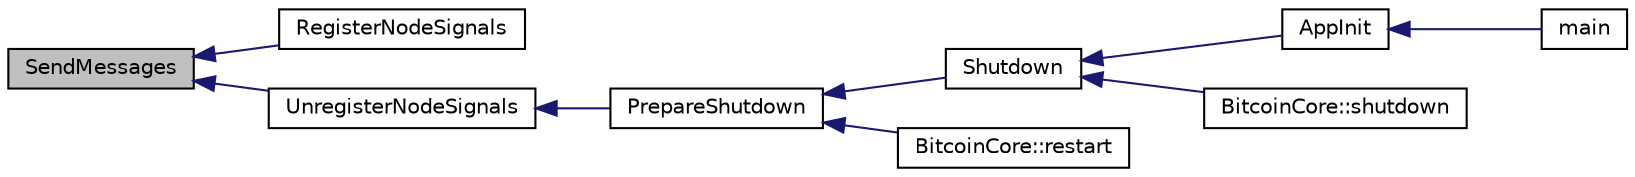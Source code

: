 digraph "SendMessages"
{
  edge [fontname="Helvetica",fontsize="10",labelfontname="Helvetica",labelfontsize="10"];
  node [fontname="Helvetica",fontsize="10",shape=record];
  rankdir="LR";
  Node1475 [label="SendMessages",height=0.2,width=0.4,color="black", fillcolor="grey75", style="filled", fontcolor="black"];
  Node1475 -> Node1476 [dir="back",color="midnightblue",fontsize="10",style="solid",fontname="Helvetica"];
  Node1476 [label="RegisterNodeSignals",height=0.2,width=0.4,color="black", fillcolor="white", style="filled",URL="$main_8h.html#ab02615ff65f91d69f8d786ec900baa8a",tooltip="Register with a network node to receive its signals. "];
  Node1475 -> Node1477 [dir="back",color="midnightblue",fontsize="10",style="solid",fontname="Helvetica"];
  Node1477 [label="UnregisterNodeSignals",height=0.2,width=0.4,color="black", fillcolor="white", style="filled",URL="$main_8h.html#a3ef0cc6e9d9d6435ee2a5569244d6ebd",tooltip="Unregister a network node. "];
  Node1477 -> Node1478 [dir="back",color="midnightblue",fontsize="10",style="solid",fontname="Helvetica"];
  Node1478 [label="PrepareShutdown",height=0.2,width=0.4,color="black", fillcolor="white", style="filled",URL="$init_8h.html#a5cb3db83cb0ba2e421f651a1ee1f2cfe",tooltip="Preparing steps before shutting down or restarting the wallet. "];
  Node1478 -> Node1479 [dir="back",color="midnightblue",fontsize="10",style="solid",fontname="Helvetica"];
  Node1479 [label="Shutdown",height=0.2,width=0.4,color="black", fillcolor="white", style="filled",URL="$init_8h.html#ac5f038c2b480cf9ef5e19e3eba8dbaf9",tooltip="Shutdown is split into 2 parts: Part 1: shut down everything but the main wallet instance (done in Pr..."];
  Node1479 -> Node1480 [dir="back",color="midnightblue",fontsize="10",style="solid",fontname="Helvetica"];
  Node1480 [label="AppInit",height=0.2,width=0.4,color="black", fillcolor="white", style="filled",URL="$divid_8cpp.html#ac59316b767e6984e1285f0531275286b"];
  Node1480 -> Node1481 [dir="back",color="midnightblue",fontsize="10",style="solid",fontname="Helvetica"];
  Node1481 [label="main",height=0.2,width=0.4,color="black", fillcolor="white", style="filled",URL="$divid_8cpp.html#a0ddf1224851353fc92bfbff6f499fa97"];
  Node1479 -> Node1482 [dir="back",color="midnightblue",fontsize="10",style="solid",fontname="Helvetica"];
  Node1482 [label="BitcoinCore::shutdown",height=0.2,width=0.4,color="black", fillcolor="white", style="filled",URL="$class_bitcoin_core.html#a94f3f4622ba698e321f3a2e0e686129f"];
  Node1478 -> Node1483 [dir="back",color="midnightblue",fontsize="10",style="solid",fontname="Helvetica"];
  Node1483 [label="BitcoinCore::restart",height=0.2,width=0.4,color="black", fillcolor="white", style="filled",URL="$class_bitcoin_core.html#ac2271844c89ebc4c611e7617ce6202e3"];
}
